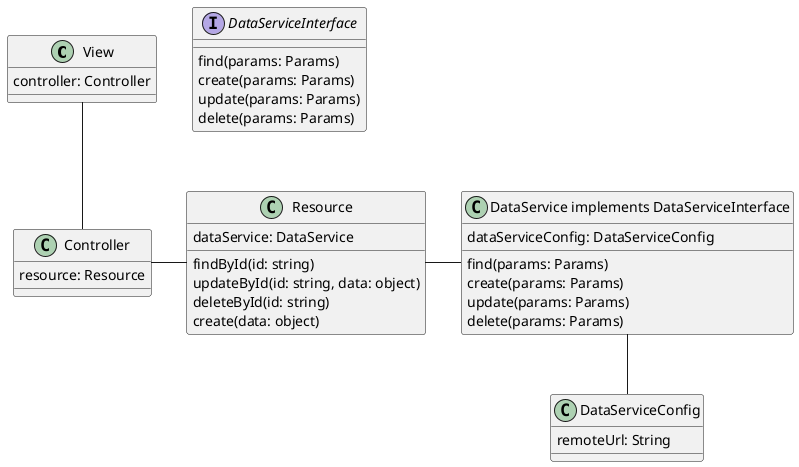 @startuml geopredict app structure diagram

class View {
    controller: Controller
}

class Controller {
    resource: Resource
}

class Resource {    
    dataService: DataService
    findById(id: string)
    updateById(id: string, data: object)
    deleteById(id: string)
    create(data: object)
}

class "DataService implements DataServiceInterface" {
    dataServiceConfig: DataServiceConfig
    find(params: Params)
    create(params: Params)
    update(params: Params)
    delete(params: Params)
}

interface DataServiceInterface {
    find(params: Params)
    create(params: Params)
    update(params: Params)
    delete(params: Params)
}

class DataServiceConfig {
    remoteUrl: String
}

View -- Controller
Controller - Resource
Resource - "DataService implements DataServiceInterface"
"DataService implements DataServiceInterface" -- DataServiceConfig
@enduml

